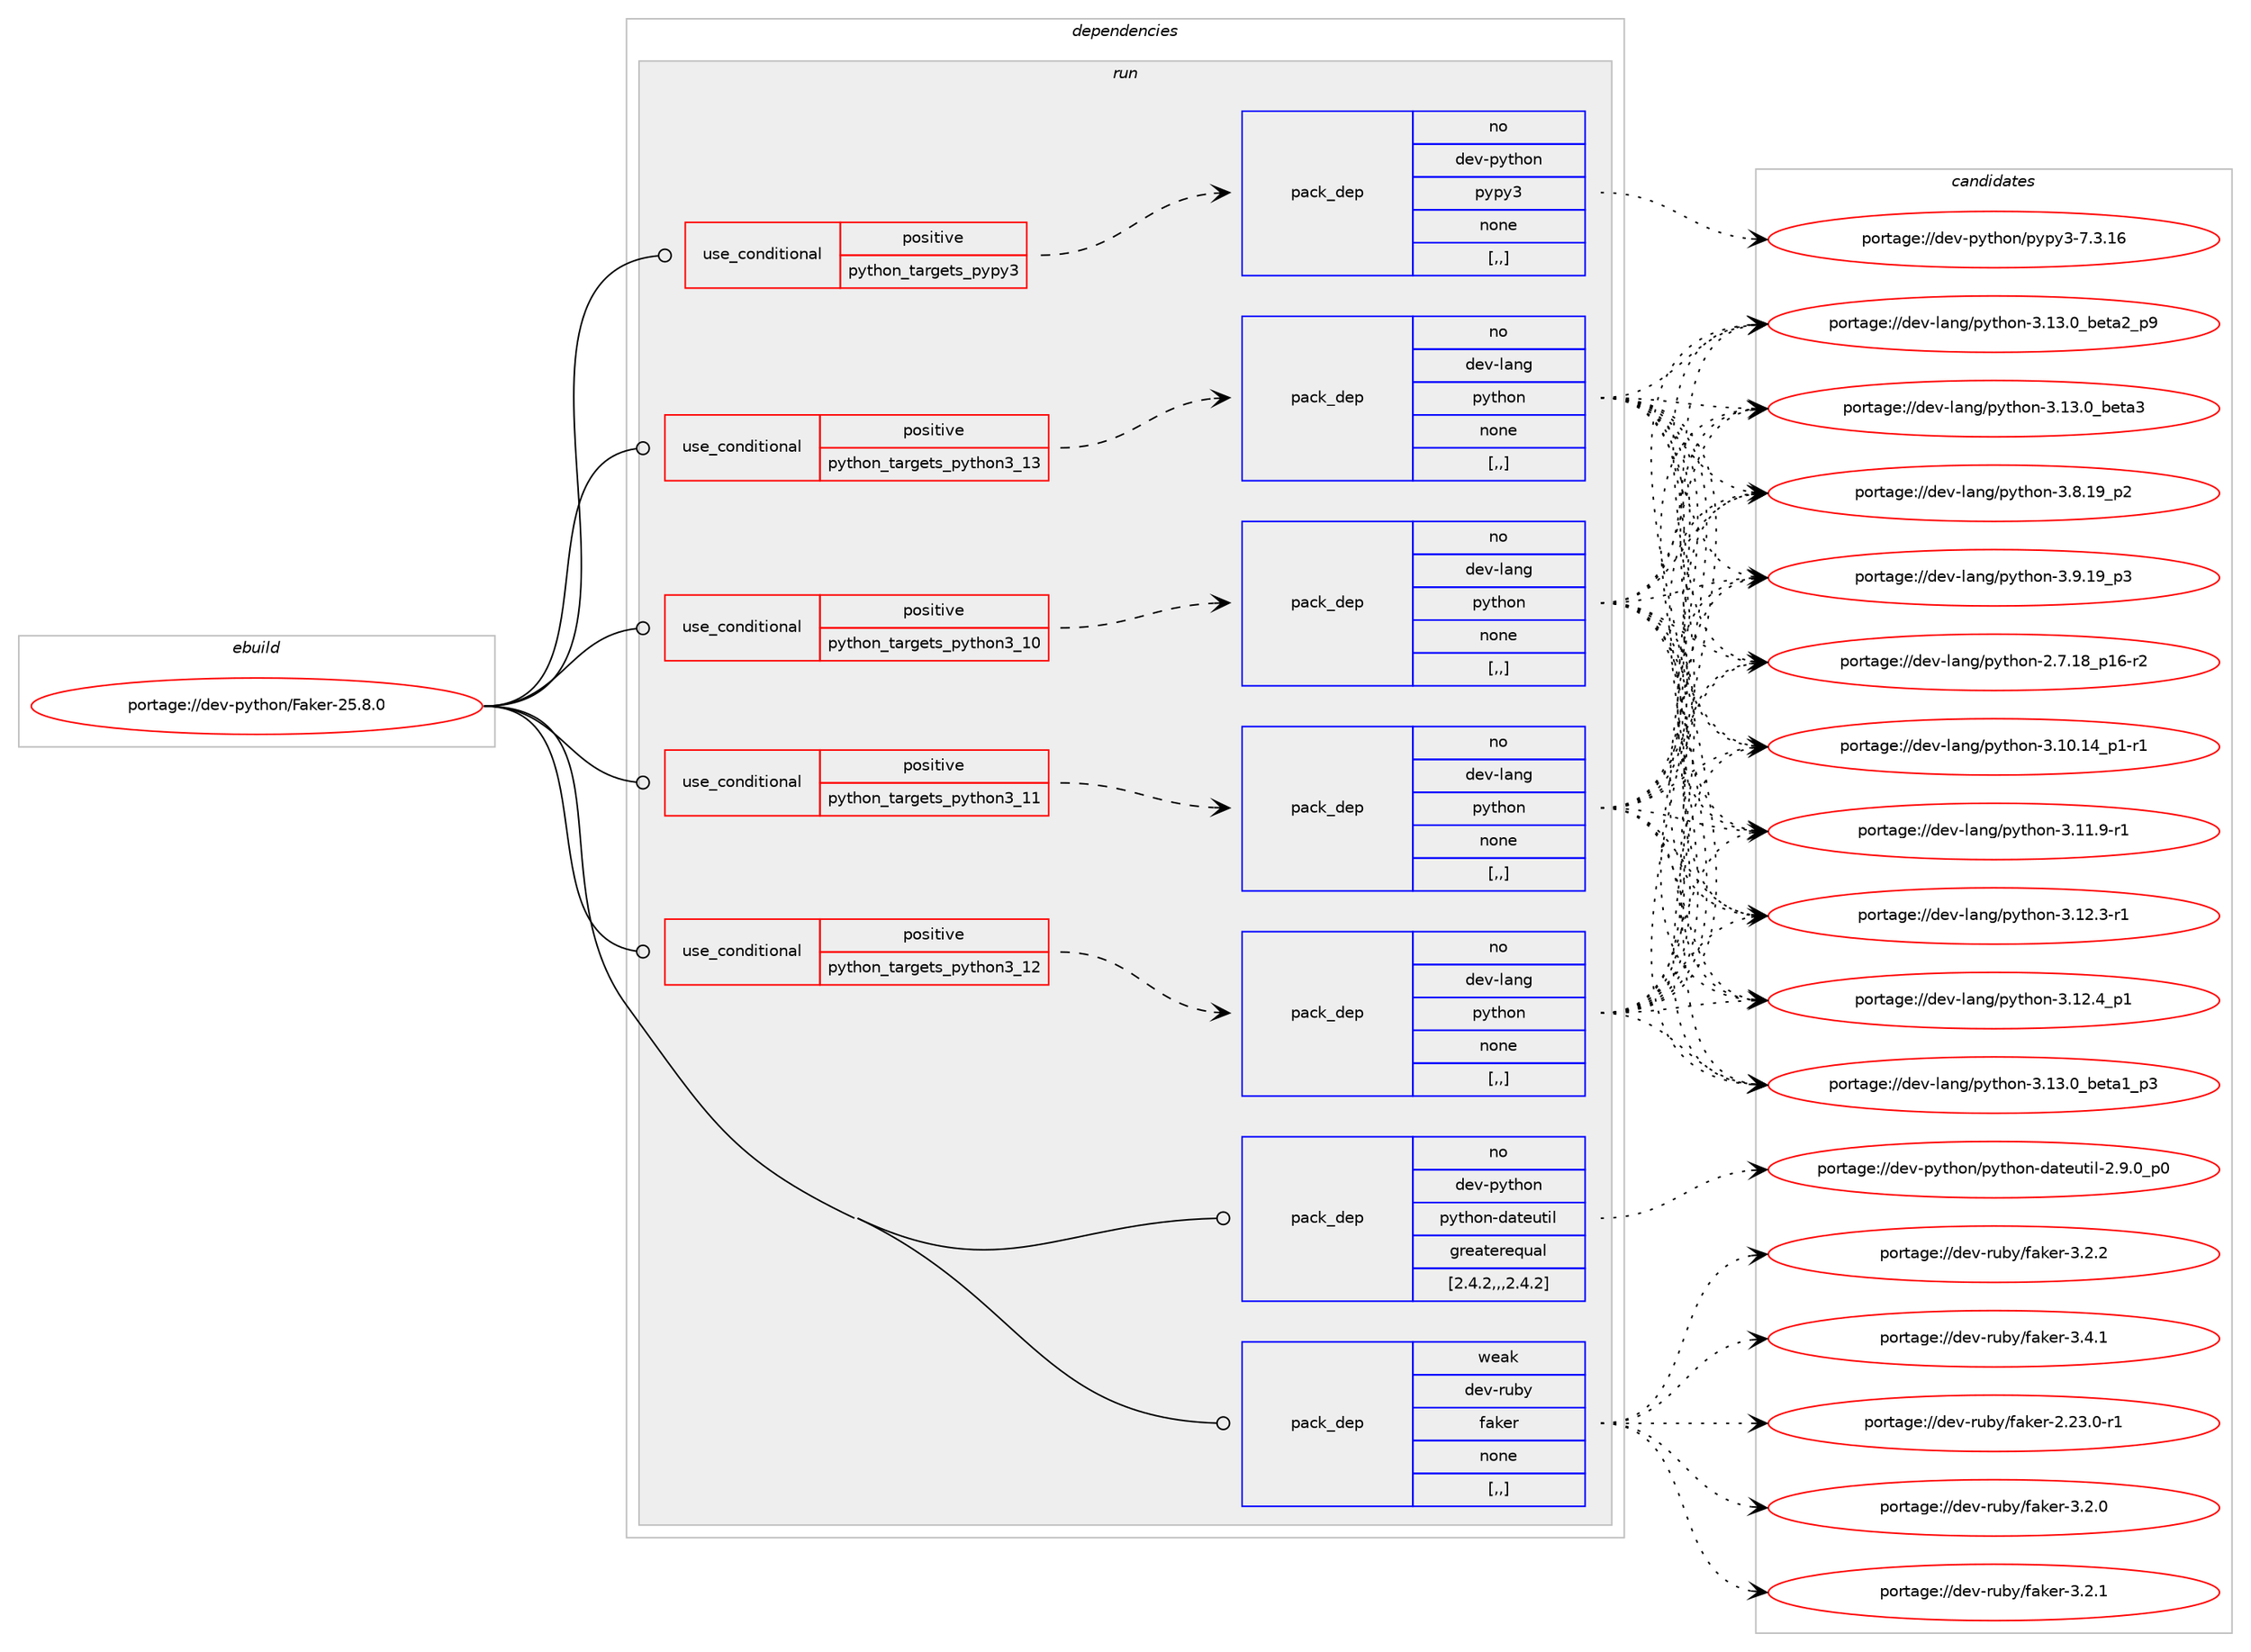 digraph prolog {

# *************
# Graph options
# *************

newrank=true;
concentrate=true;
compound=true;
graph [rankdir=LR,fontname=Helvetica,fontsize=10,ranksep=1.5];#, ranksep=2.5, nodesep=0.2];
edge  [arrowhead=vee];
node  [fontname=Helvetica,fontsize=10];

# **********
# The ebuild
# **********

subgraph cluster_leftcol {
color=gray;
rank=same;
label=<<i>ebuild</i>>;
id [label="portage://dev-python/Faker-25.8.0", color=red, width=4, href="../dev-python/Faker-25.8.0.svg"];
}

# ****************
# The dependencies
# ****************

subgraph cluster_midcol {
color=gray;
label=<<i>dependencies</i>>;
subgraph cluster_compile {
fillcolor="#eeeeee";
style=filled;
label=<<i>compile</i>>;
}
subgraph cluster_compileandrun {
fillcolor="#eeeeee";
style=filled;
label=<<i>compile and run</i>>;
}
subgraph cluster_run {
fillcolor="#eeeeee";
style=filled;
label=<<i>run</i>>;
subgraph cond29587 {
dependency137550 [label=<<TABLE BORDER="0" CELLBORDER="1" CELLSPACING="0" CELLPADDING="4"><TR><TD ROWSPAN="3" CELLPADDING="10">use_conditional</TD></TR><TR><TD>positive</TD></TR><TR><TD>python_targets_pypy3</TD></TR></TABLE>>, shape=none, color=red];
subgraph pack106755 {
dependency137551 [label=<<TABLE BORDER="0" CELLBORDER="1" CELLSPACING="0" CELLPADDING="4" WIDTH="220"><TR><TD ROWSPAN="6" CELLPADDING="30">pack_dep</TD></TR><TR><TD WIDTH="110">no</TD></TR><TR><TD>dev-python</TD></TR><TR><TD>pypy3</TD></TR><TR><TD>none</TD></TR><TR><TD>[,,]</TD></TR></TABLE>>, shape=none, color=blue];
}
dependency137550:e -> dependency137551:w [weight=20,style="dashed",arrowhead="vee"];
}
id:e -> dependency137550:w [weight=20,style="solid",arrowhead="odot"];
subgraph cond29588 {
dependency137552 [label=<<TABLE BORDER="0" CELLBORDER="1" CELLSPACING="0" CELLPADDING="4"><TR><TD ROWSPAN="3" CELLPADDING="10">use_conditional</TD></TR><TR><TD>positive</TD></TR><TR><TD>python_targets_python3_10</TD></TR></TABLE>>, shape=none, color=red];
subgraph pack106756 {
dependency137553 [label=<<TABLE BORDER="0" CELLBORDER="1" CELLSPACING="0" CELLPADDING="4" WIDTH="220"><TR><TD ROWSPAN="6" CELLPADDING="30">pack_dep</TD></TR><TR><TD WIDTH="110">no</TD></TR><TR><TD>dev-lang</TD></TR><TR><TD>python</TD></TR><TR><TD>none</TD></TR><TR><TD>[,,]</TD></TR></TABLE>>, shape=none, color=blue];
}
dependency137552:e -> dependency137553:w [weight=20,style="dashed",arrowhead="vee"];
}
id:e -> dependency137552:w [weight=20,style="solid",arrowhead="odot"];
subgraph cond29589 {
dependency137554 [label=<<TABLE BORDER="0" CELLBORDER="1" CELLSPACING="0" CELLPADDING="4"><TR><TD ROWSPAN="3" CELLPADDING="10">use_conditional</TD></TR><TR><TD>positive</TD></TR><TR><TD>python_targets_python3_11</TD></TR></TABLE>>, shape=none, color=red];
subgraph pack106757 {
dependency137555 [label=<<TABLE BORDER="0" CELLBORDER="1" CELLSPACING="0" CELLPADDING="4" WIDTH="220"><TR><TD ROWSPAN="6" CELLPADDING="30">pack_dep</TD></TR><TR><TD WIDTH="110">no</TD></TR><TR><TD>dev-lang</TD></TR><TR><TD>python</TD></TR><TR><TD>none</TD></TR><TR><TD>[,,]</TD></TR></TABLE>>, shape=none, color=blue];
}
dependency137554:e -> dependency137555:w [weight=20,style="dashed",arrowhead="vee"];
}
id:e -> dependency137554:w [weight=20,style="solid",arrowhead="odot"];
subgraph cond29590 {
dependency137556 [label=<<TABLE BORDER="0" CELLBORDER="1" CELLSPACING="0" CELLPADDING="4"><TR><TD ROWSPAN="3" CELLPADDING="10">use_conditional</TD></TR><TR><TD>positive</TD></TR><TR><TD>python_targets_python3_12</TD></TR></TABLE>>, shape=none, color=red];
subgraph pack106758 {
dependency137557 [label=<<TABLE BORDER="0" CELLBORDER="1" CELLSPACING="0" CELLPADDING="4" WIDTH="220"><TR><TD ROWSPAN="6" CELLPADDING="30">pack_dep</TD></TR><TR><TD WIDTH="110">no</TD></TR><TR><TD>dev-lang</TD></TR><TR><TD>python</TD></TR><TR><TD>none</TD></TR><TR><TD>[,,]</TD></TR></TABLE>>, shape=none, color=blue];
}
dependency137556:e -> dependency137557:w [weight=20,style="dashed",arrowhead="vee"];
}
id:e -> dependency137556:w [weight=20,style="solid",arrowhead="odot"];
subgraph cond29591 {
dependency137558 [label=<<TABLE BORDER="0" CELLBORDER="1" CELLSPACING="0" CELLPADDING="4"><TR><TD ROWSPAN="3" CELLPADDING="10">use_conditional</TD></TR><TR><TD>positive</TD></TR><TR><TD>python_targets_python3_13</TD></TR></TABLE>>, shape=none, color=red];
subgraph pack106759 {
dependency137559 [label=<<TABLE BORDER="0" CELLBORDER="1" CELLSPACING="0" CELLPADDING="4" WIDTH="220"><TR><TD ROWSPAN="6" CELLPADDING="30">pack_dep</TD></TR><TR><TD WIDTH="110">no</TD></TR><TR><TD>dev-lang</TD></TR><TR><TD>python</TD></TR><TR><TD>none</TD></TR><TR><TD>[,,]</TD></TR></TABLE>>, shape=none, color=blue];
}
dependency137558:e -> dependency137559:w [weight=20,style="dashed",arrowhead="vee"];
}
id:e -> dependency137558:w [weight=20,style="solid",arrowhead="odot"];
subgraph pack106760 {
dependency137560 [label=<<TABLE BORDER="0" CELLBORDER="1" CELLSPACING="0" CELLPADDING="4" WIDTH="220"><TR><TD ROWSPAN="6" CELLPADDING="30">pack_dep</TD></TR><TR><TD WIDTH="110">no</TD></TR><TR><TD>dev-python</TD></TR><TR><TD>python-dateutil</TD></TR><TR><TD>greaterequal</TD></TR><TR><TD>[2.4.2,,,2.4.2]</TD></TR></TABLE>>, shape=none, color=blue];
}
id:e -> dependency137560:w [weight=20,style="solid",arrowhead="odot"];
subgraph pack106761 {
dependency137561 [label=<<TABLE BORDER="0" CELLBORDER="1" CELLSPACING="0" CELLPADDING="4" WIDTH="220"><TR><TD ROWSPAN="6" CELLPADDING="30">pack_dep</TD></TR><TR><TD WIDTH="110">weak</TD></TR><TR><TD>dev-ruby</TD></TR><TR><TD>faker</TD></TR><TR><TD>none</TD></TR><TR><TD>[,,]</TD></TR></TABLE>>, shape=none, color=blue];
}
id:e -> dependency137561:w [weight=20,style="solid",arrowhead="odot"];
}
}

# **************
# The candidates
# **************

subgraph cluster_choices {
rank=same;
color=gray;
label=<<i>candidates</i>>;

subgraph choice106755 {
color=black;
nodesep=1;
choice10010111845112121116104111110471121211121215145554651464954 [label="portage://dev-python/pypy3-7.3.16", color=red, width=4,href="../dev-python/pypy3-7.3.16.svg"];
dependency137551:e -> choice10010111845112121116104111110471121211121215145554651464954:w [style=dotted,weight="100"];
}
subgraph choice106756 {
color=black;
nodesep=1;
choice100101118451089711010347112121116104111110455046554649569511249544511450 [label="portage://dev-lang/python-2.7.18_p16-r2", color=red, width=4,href="../dev-lang/python-2.7.18_p16-r2.svg"];
choice100101118451089711010347112121116104111110455146494846495295112494511449 [label="portage://dev-lang/python-3.10.14_p1-r1", color=red, width=4,href="../dev-lang/python-3.10.14_p1-r1.svg"];
choice100101118451089711010347112121116104111110455146494946574511449 [label="portage://dev-lang/python-3.11.9-r1", color=red, width=4,href="../dev-lang/python-3.11.9-r1.svg"];
choice100101118451089711010347112121116104111110455146495046514511449 [label="portage://dev-lang/python-3.12.3-r1", color=red, width=4,href="../dev-lang/python-3.12.3-r1.svg"];
choice100101118451089711010347112121116104111110455146495046529511249 [label="portage://dev-lang/python-3.12.4_p1", color=red, width=4,href="../dev-lang/python-3.12.4_p1.svg"];
choice10010111845108971101034711212111610411111045514649514648959810111697499511251 [label="portage://dev-lang/python-3.13.0_beta1_p3", color=red, width=4,href="../dev-lang/python-3.13.0_beta1_p3.svg"];
choice10010111845108971101034711212111610411111045514649514648959810111697509511257 [label="portage://dev-lang/python-3.13.0_beta2_p9", color=red, width=4,href="../dev-lang/python-3.13.0_beta2_p9.svg"];
choice1001011184510897110103471121211161041111104551464951464895981011169751 [label="portage://dev-lang/python-3.13.0_beta3", color=red, width=4,href="../dev-lang/python-3.13.0_beta3.svg"];
choice100101118451089711010347112121116104111110455146564649579511250 [label="portage://dev-lang/python-3.8.19_p2", color=red, width=4,href="../dev-lang/python-3.8.19_p2.svg"];
choice100101118451089711010347112121116104111110455146574649579511251 [label="portage://dev-lang/python-3.9.19_p3", color=red, width=4,href="../dev-lang/python-3.9.19_p3.svg"];
dependency137553:e -> choice100101118451089711010347112121116104111110455046554649569511249544511450:w [style=dotted,weight="100"];
dependency137553:e -> choice100101118451089711010347112121116104111110455146494846495295112494511449:w [style=dotted,weight="100"];
dependency137553:e -> choice100101118451089711010347112121116104111110455146494946574511449:w [style=dotted,weight="100"];
dependency137553:e -> choice100101118451089711010347112121116104111110455146495046514511449:w [style=dotted,weight="100"];
dependency137553:e -> choice100101118451089711010347112121116104111110455146495046529511249:w [style=dotted,weight="100"];
dependency137553:e -> choice10010111845108971101034711212111610411111045514649514648959810111697499511251:w [style=dotted,weight="100"];
dependency137553:e -> choice10010111845108971101034711212111610411111045514649514648959810111697509511257:w [style=dotted,weight="100"];
dependency137553:e -> choice1001011184510897110103471121211161041111104551464951464895981011169751:w [style=dotted,weight="100"];
dependency137553:e -> choice100101118451089711010347112121116104111110455146564649579511250:w [style=dotted,weight="100"];
dependency137553:e -> choice100101118451089711010347112121116104111110455146574649579511251:w [style=dotted,weight="100"];
}
subgraph choice106757 {
color=black;
nodesep=1;
choice100101118451089711010347112121116104111110455046554649569511249544511450 [label="portage://dev-lang/python-2.7.18_p16-r2", color=red, width=4,href="../dev-lang/python-2.7.18_p16-r2.svg"];
choice100101118451089711010347112121116104111110455146494846495295112494511449 [label="portage://dev-lang/python-3.10.14_p1-r1", color=red, width=4,href="../dev-lang/python-3.10.14_p1-r1.svg"];
choice100101118451089711010347112121116104111110455146494946574511449 [label="portage://dev-lang/python-3.11.9-r1", color=red, width=4,href="../dev-lang/python-3.11.9-r1.svg"];
choice100101118451089711010347112121116104111110455146495046514511449 [label="portage://dev-lang/python-3.12.3-r1", color=red, width=4,href="../dev-lang/python-3.12.3-r1.svg"];
choice100101118451089711010347112121116104111110455146495046529511249 [label="portage://dev-lang/python-3.12.4_p1", color=red, width=4,href="../dev-lang/python-3.12.4_p1.svg"];
choice10010111845108971101034711212111610411111045514649514648959810111697499511251 [label="portage://dev-lang/python-3.13.0_beta1_p3", color=red, width=4,href="../dev-lang/python-3.13.0_beta1_p3.svg"];
choice10010111845108971101034711212111610411111045514649514648959810111697509511257 [label="portage://dev-lang/python-3.13.0_beta2_p9", color=red, width=4,href="../dev-lang/python-3.13.0_beta2_p9.svg"];
choice1001011184510897110103471121211161041111104551464951464895981011169751 [label="portage://dev-lang/python-3.13.0_beta3", color=red, width=4,href="../dev-lang/python-3.13.0_beta3.svg"];
choice100101118451089711010347112121116104111110455146564649579511250 [label="portage://dev-lang/python-3.8.19_p2", color=red, width=4,href="../dev-lang/python-3.8.19_p2.svg"];
choice100101118451089711010347112121116104111110455146574649579511251 [label="portage://dev-lang/python-3.9.19_p3", color=red, width=4,href="../dev-lang/python-3.9.19_p3.svg"];
dependency137555:e -> choice100101118451089711010347112121116104111110455046554649569511249544511450:w [style=dotted,weight="100"];
dependency137555:e -> choice100101118451089711010347112121116104111110455146494846495295112494511449:w [style=dotted,weight="100"];
dependency137555:e -> choice100101118451089711010347112121116104111110455146494946574511449:w [style=dotted,weight="100"];
dependency137555:e -> choice100101118451089711010347112121116104111110455146495046514511449:w [style=dotted,weight="100"];
dependency137555:e -> choice100101118451089711010347112121116104111110455146495046529511249:w [style=dotted,weight="100"];
dependency137555:e -> choice10010111845108971101034711212111610411111045514649514648959810111697499511251:w [style=dotted,weight="100"];
dependency137555:e -> choice10010111845108971101034711212111610411111045514649514648959810111697509511257:w [style=dotted,weight="100"];
dependency137555:e -> choice1001011184510897110103471121211161041111104551464951464895981011169751:w [style=dotted,weight="100"];
dependency137555:e -> choice100101118451089711010347112121116104111110455146564649579511250:w [style=dotted,weight="100"];
dependency137555:e -> choice100101118451089711010347112121116104111110455146574649579511251:w [style=dotted,weight="100"];
}
subgraph choice106758 {
color=black;
nodesep=1;
choice100101118451089711010347112121116104111110455046554649569511249544511450 [label="portage://dev-lang/python-2.7.18_p16-r2", color=red, width=4,href="../dev-lang/python-2.7.18_p16-r2.svg"];
choice100101118451089711010347112121116104111110455146494846495295112494511449 [label="portage://dev-lang/python-3.10.14_p1-r1", color=red, width=4,href="../dev-lang/python-3.10.14_p1-r1.svg"];
choice100101118451089711010347112121116104111110455146494946574511449 [label="portage://dev-lang/python-3.11.9-r1", color=red, width=4,href="../dev-lang/python-3.11.9-r1.svg"];
choice100101118451089711010347112121116104111110455146495046514511449 [label="portage://dev-lang/python-3.12.3-r1", color=red, width=4,href="../dev-lang/python-3.12.3-r1.svg"];
choice100101118451089711010347112121116104111110455146495046529511249 [label="portage://dev-lang/python-3.12.4_p1", color=red, width=4,href="../dev-lang/python-3.12.4_p1.svg"];
choice10010111845108971101034711212111610411111045514649514648959810111697499511251 [label="portage://dev-lang/python-3.13.0_beta1_p3", color=red, width=4,href="../dev-lang/python-3.13.0_beta1_p3.svg"];
choice10010111845108971101034711212111610411111045514649514648959810111697509511257 [label="portage://dev-lang/python-3.13.0_beta2_p9", color=red, width=4,href="../dev-lang/python-3.13.0_beta2_p9.svg"];
choice1001011184510897110103471121211161041111104551464951464895981011169751 [label="portage://dev-lang/python-3.13.0_beta3", color=red, width=4,href="../dev-lang/python-3.13.0_beta3.svg"];
choice100101118451089711010347112121116104111110455146564649579511250 [label="portage://dev-lang/python-3.8.19_p2", color=red, width=4,href="../dev-lang/python-3.8.19_p2.svg"];
choice100101118451089711010347112121116104111110455146574649579511251 [label="portage://dev-lang/python-3.9.19_p3", color=red, width=4,href="../dev-lang/python-3.9.19_p3.svg"];
dependency137557:e -> choice100101118451089711010347112121116104111110455046554649569511249544511450:w [style=dotted,weight="100"];
dependency137557:e -> choice100101118451089711010347112121116104111110455146494846495295112494511449:w [style=dotted,weight="100"];
dependency137557:e -> choice100101118451089711010347112121116104111110455146494946574511449:w [style=dotted,weight="100"];
dependency137557:e -> choice100101118451089711010347112121116104111110455146495046514511449:w [style=dotted,weight="100"];
dependency137557:e -> choice100101118451089711010347112121116104111110455146495046529511249:w [style=dotted,weight="100"];
dependency137557:e -> choice10010111845108971101034711212111610411111045514649514648959810111697499511251:w [style=dotted,weight="100"];
dependency137557:e -> choice10010111845108971101034711212111610411111045514649514648959810111697509511257:w [style=dotted,weight="100"];
dependency137557:e -> choice1001011184510897110103471121211161041111104551464951464895981011169751:w [style=dotted,weight="100"];
dependency137557:e -> choice100101118451089711010347112121116104111110455146564649579511250:w [style=dotted,weight="100"];
dependency137557:e -> choice100101118451089711010347112121116104111110455146574649579511251:w [style=dotted,weight="100"];
}
subgraph choice106759 {
color=black;
nodesep=1;
choice100101118451089711010347112121116104111110455046554649569511249544511450 [label="portage://dev-lang/python-2.7.18_p16-r2", color=red, width=4,href="../dev-lang/python-2.7.18_p16-r2.svg"];
choice100101118451089711010347112121116104111110455146494846495295112494511449 [label="portage://dev-lang/python-3.10.14_p1-r1", color=red, width=4,href="../dev-lang/python-3.10.14_p1-r1.svg"];
choice100101118451089711010347112121116104111110455146494946574511449 [label="portage://dev-lang/python-3.11.9-r1", color=red, width=4,href="../dev-lang/python-3.11.9-r1.svg"];
choice100101118451089711010347112121116104111110455146495046514511449 [label="portage://dev-lang/python-3.12.3-r1", color=red, width=4,href="../dev-lang/python-3.12.3-r1.svg"];
choice100101118451089711010347112121116104111110455146495046529511249 [label="portage://dev-lang/python-3.12.4_p1", color=red, width=4,href="../dev-lang/python-3.12.4_p1.svg"];
choice10010111845108971101034711212111610411111045514649514648959810111697499511251 [label="portage://dev-lang/python-3.13.0_beta1_p3", color=red, width=4,href="../dev-lang/python-3.13.0_beta1_p3.svg"];
choice10010111845108971101034711212111610411111045514649514648959810111697509511257 [label="portage://dev-lang/python-3.13.0_beta2_p9", color=red, width=4,href="../dev-lang/python-3.13.0_beta2_p9.svg"];
choice1001011184510897110103471121211161041111104551464951464895981011169751 [label="portage://dev-lang/python-3.13.0_beta3", color=red, width=4,href="../dev-lang/python-3.13.0_beta3.svg"];
choice100101118451089711010347112121116104111110455146564649579511250 [label="portage://dev-lang/python-3.8.19_p2", color=red, width=4,href="../dev-lang/python-3.8.19_p2.svg"];
choice100101118451089711010347112121116104111110455146574649579511251 [label="portage://dev-lang/python-3.9.19_p3", color=red, width=4,href="../dev-lang/python-3.9.19_p3.svg"];
dependency137559:e -> choice100101118451089711010347112121116104111110455046554649569511249544511450:w [style=dotted,weight="100"];
dependency137559:e -> choice100101118451089711010347112121116104111110455146494846495295112494511449:w [style=dotted,weight="100"];
dependency137559:e -> choice100101118451089711010347112121116104111110455146494946574511449:w [style=dotted,weight="100"];
dependency137559:e -> choice100101118451089711010347112121116104111110455146495046514511449:w [style=dotted,weight="100"];
dependency137559:e -> choice100101118451089711010347112121116104111110455146495046529511249:w [style=dotted,weight="100"];
dependency137559:e -> choice10010111845108971101034711212111610411111045514649514648959810111697499511251:w [style=dotted,weight="100"];
dependency137559:e -> choice10010111845108971101034711212111610411111045514649514648959810111697509511257:w [style=dotted,weight="100"];
dependency137559:e -> choice1001011184510897110103471121211161041111104551464951464895981011169751:w [style=dotted,weight="100"];
dependency137559:e -> choice100101118451089711010347112121116104111110455146564649579511250:w [style=dotted,weight="100"];
dependency137559:e -> choice100101118451089711010347112121116104111110455146574649579511251:w [style=dotted,weight="100"];
}
subgraph choice106760 {
color=black;
nodesep=1;
choice100101118451121211161041111104711212111610411111045100971161011171161051084550465746489511248 [label="portage://dev-python/python-dateutil-2.9.0_p0", color=red, width=4,href="../dev-python/python-dateutil-2.9.0_p0.svg"];
dependency137560:e -> choice100101118451121211161041111104711212111610411111045100971161011171161051084550465746489511248:w [style=dotted,weight="100"];
}
subgraph choice106761 {
color=black;
nodesep=1;
choice10010111845114117981214710297107101114455046505146484511449 [label="portage://dev-ruby/faker-2.23.0-r1", color=red, width=4,href="../dev-ruby/faker-2.23.0-r1.svg"];
choice10010111845114117981214710297107101114455146504648 [label="portage://dev-ruby/faker-3.2.0", color=red, width=4,href="../dev-ruby/faker-3.2.0.svg"];
choice10010111845114117981214710297107101114455146504649 [label="portage://dev-ruby/faker-3.2.1", color=red, width=4,href="../dev-ruby/faker-3.2.1.svg"];
choice10010111845114117981214710297107101114455146504650 [label="portage://dev-ruby/faker-3.2.2", color=red, width=4,href="../dev-ruby/faker-3.2.2.svg"];
choice10010111845114117981214710297107101114455146524649 [label="portage://dev-ruby/faker-3.4.1", color=red, width=4,href="../dev-ruby/faker-3.4.1.svg"];
dependency137561:e -> choice10010111845114117981214710297107101114455046505146484511449:w [style=dotted,weight="100"];
dependency137561:e -> choice10010111845114117981214710297107101114455146504648:w [style=dotted,weight="100"];
dependency137561:e -> choice10010111845114117981214710297107101114455146504649:w [style=dotted,weight="100"];
dependency137561:e -> choice10010111845114117981214710297107101114455146504650:w [style=dotted,weight="100"];
dependency137561:e -> choice10010111845114117981214710297107101114455146524649:w [style=dotted,weight="100"];
}
}

}
